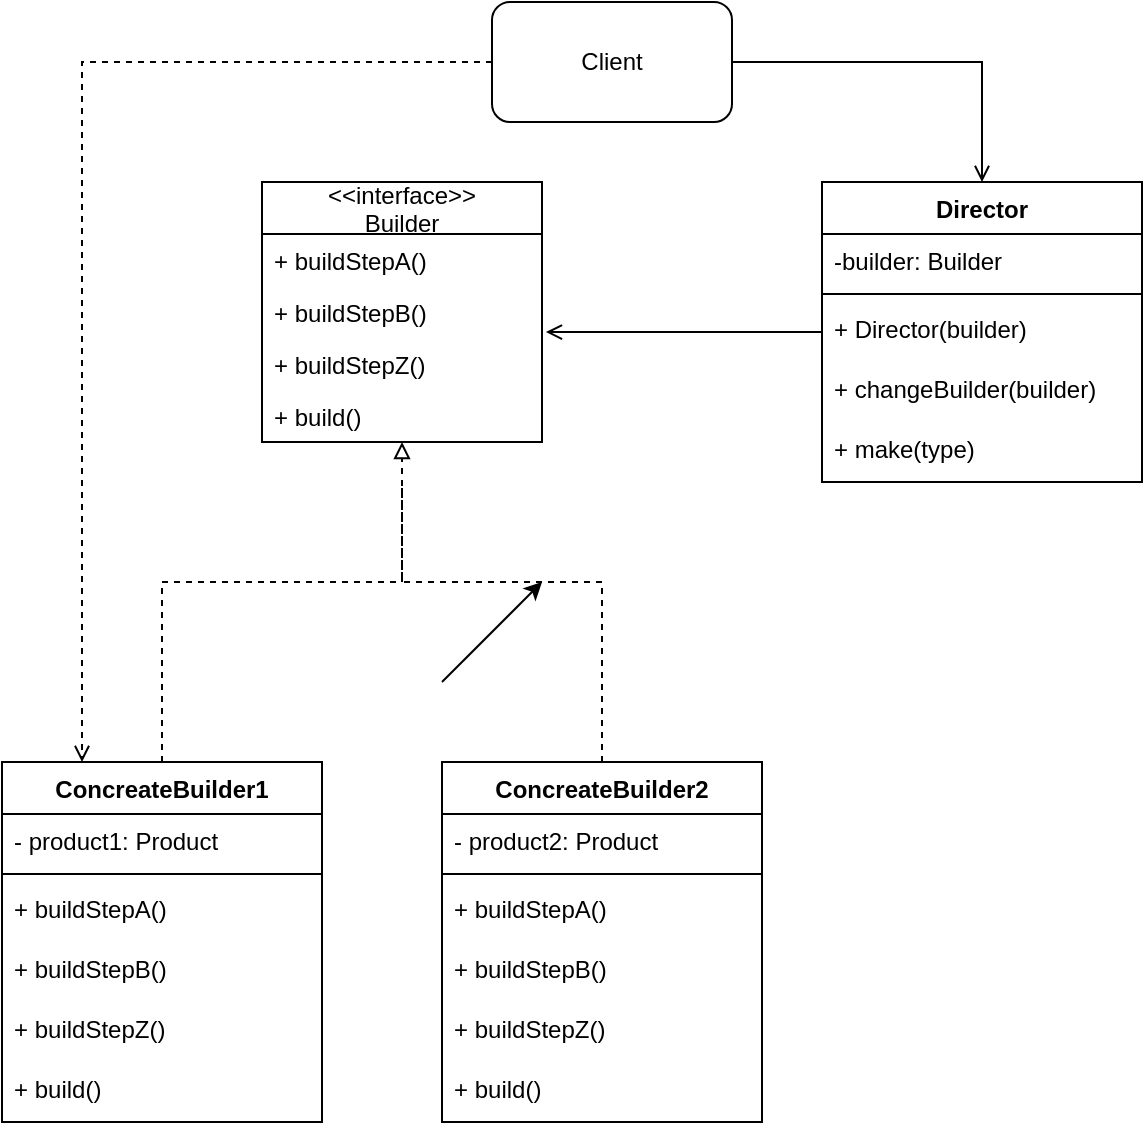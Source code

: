 <mxfile version="13.8.5" type="github">
  <diagram id="uQMTNduU5M9VO_y41otp" name="Page-1">
    <mxGraphModel dx="1298" dy="833" grid="1" gridSize="10" guides="1" tooltips="1" connect="1" arrows="1" fold="1" page="1" pageScale="1" pageWidth="850" pageHeight="1100" math="0" shadow="0">
      <root>
        <mxCell id="0" />
        <mxCell id="1" parent="0" />
        <mxCell id="CMfck4GQb29345A49oTX-46" style="edgeStyle=orthogonalEdgeStyle;rounded=0;orthogonalLoop=1;jettySize=auto;html=1;exitX=0.5;exitY=0;exitDx=0;exitDy=0;dashed=1;startArrow=none;startFill=0;endArrow=none;endFill=0;" parent="1" source="CMfck4GQb29345A49oTX-32" edge="1">
          <mxGeometry relative="1" as="geometry">
            <mxPoint x="380" y="350" as="targetPoint" />
            <Array as="points">
              <mxPoint x="480" y="400" />
              <mxPoint x="380" y="400" />
            </Array>
          </mxGeometry>
        </mxCell>
        <mxCell id="CMfck4GQb29345A49oTX-41" style="edgeStyle=orthogonalEdgeStyle;rounded=0;orthogonalLoop=1;jettySize=auto;html=1;exitX=0.5;exitY=0;exitDx=0;exitDy=0;entryX=0.5;entryY=1;entryDx=0;entryDy=0;entryPerimeter=0;dashed=1;endArrow=block;endFill=0;" parent="1" source="CMfck4GQb29345A49oTX-19" target="CMfck4GQb29345A49oTX-14" edge="1">
          <mxGeometry relative="1" as="geometry">
            <Array as="points">
              <mxPoint x="260" y="400" />
              <mxPoint x="380" y="400" />
            </Array>
          </mxGeometry>
        </mxCell>
        <mxCell id="CMfck4GQb29345A49oTX-19" value="ConcreateBuilder1" style="swimlane;fontStyle=1;align=center;verticalAlign=top;childLayout=stackLayout;horizontal=1;startSize=26;horizontalStack=0;resizeParent=1;resizeParentMax=0;resizeLast=0;collapsible=1;marginBottom=0;direction=east;" parent="1" vertex="1">
          <mxGeometry x="180" y="490" width="160" height="180" as="geometry">
            <mxRectangle x="540" y="281" width="80" height="26" as="alternateBounds" />
          </mxGeometry>
        </mxCell>
        <mxCell id="CMfck4GQb29345A49oTX-20" value="- product1: Product&#xa;" style="text;strokeColor=none;fillColor=none;align=left;verticalAlign=top;spacingLeft=4;spacingRight=4;overflow=hidden;rotatable=0;points=[[0,0.5],[1,0.5]];portConstraint=eastwest;" parent="CMfck4GQb29345A49oTX-19" vertex="1">
          <mxGeometry y="26" width="160" height="26" as="geometry" />
        </mxCell>
        <mxCell id="CMfck4GQb29345A49oTX-21" value="" style="line;strokeWidth=1;fillColor=none;align=left;verticalAlign=middle;spacingTop=-1;spacingLeft=3;spacingRight=3;rotatable=0;labelPosition=right;points=[];portConstraint=eastwest;" parent="CMfck4GQb29345A49oTX-19" vertex="1">
          <mxGeometry y="52" width="160" height="8" as="geometry" />
        </mxCell>
        <mxCell id="CMfck4GQb29345A49oTX-22" value="+ buildStepA()" style="text;strokeColor=none;fillColor=none;align=left;verticalAlign=top;spacingLeft=4;spacingRight=4;overflow=hidden;rotatable=0;points=[[0,0.5],[1,0.5]];portConstraint=eastwest;" parent="CMfck4GQb29345A49oTX-19" vertex="1">
          <mxGeometry y="60" width="160" height="30" as="geometry" />
        </mxCell>
        <mxCell id="CMfck4GQb29345A49oTX-23" value="+ buildStepB()" style="text;strokeColor=none;fillColor=none;align=left;verticalAlign=top;spacingLeft=4;spacingRight=4;overflow=hidden;rotatable=0;points=[[0,0.5],[1,0.5]];portConstraint=eastwest;" parent="CMfck4GQb29345A49oTX-19" vertex="1">
          <mxGeometry y="90" width="160" height="30" as="geometry" />
        </mxCell>
        <mxCell id="CMfck4GQb29345A49oTX-24" value="+ buildStepZ()" style="text;strokeColor=none;fillColor=none;align=left;verticalAlign=top;spacingLeft=4;spacingRight=4;overflow=hidden;rotatable=0;points=[[0,0.5],[1,0.5]];portConstraint=eastwest;" parent="CMfck4GQb29345A49oTX-19" vertex="1">
          <mxGeometry y="120" width="160" height="30" as="geometry" />
        </mxCell>
        <mxCell id="CMfck4GQb29345A49oTX-31" value="+ build()" style="text;strokeColor=none;fillColor=none;align=left;verticalAlign=top;spacingLeft=4;spacingRight=4;overflow=hidden;rotatable=0;points=[[0,0.5],[1,0.5]];portConstraint=eastwest;" parent="CMfck4GQb29345A49oTX-19" vertex="1">
          <mxGeometry y="150" width="160" height="30" as="geometry" />
        </mxCell>
        <mxCell id="CMfck4GQb29345A49oTX-32" value="ConcreateBuilder2" style="swimlane;fontStyle=1;align=center;verticalAlign=top;childLayout=stackLayout;horizontal=1;startSize=26;horizontalStack=0;resizeParent=1;resizeParentMax=0;resizeLast=0;collapsible=1;marginBottom=0;direction=east;" parent="1" vertex="1">
          <mxGeometry x="400" y="490" width="160" height="180" as="geometry">
            <mxRectangle x="540" y="281" width="80" height="26" as="alternateBounds" />
          </mxGeometry>
        </mxCell>
        <mxCell id="CMfck4GQb29345A49oTX-33" value="- product2: Product&#xa;" style="text;strokeColor=none;fillColor=none;align=left;verticalAlign=top;spacingLeft=4;spacingRight=4;overflow=hidden;rotatable=0;points=[[0,0.5],[1,0.5]];portConstraint=eastwest;" parent="CMfck4GQb29345A49oTX-32" vertex="1">
          <mxGeometry y="26" width="160" height="26" as="geometry" />
        </mxCell>
        <mxCell id="CMfck4GQb29345A49oTX-34" value="" style="line;strokeWidth=1;fillColor=none;align=left;verticalAlign=middle;spacingTop=-1;spacingLeft=3;spacingRight=3;rotatable=0;labelPosition=right;points=[];portConstraint=eastwest;" parent="CMfck4GQb29345A49oTX-32" vertex="1">
          <mxGeometry y="52" width="160" height="8" as="geometry" />
        </mxCell>
        <mxCell id="CMfck4GQb29345A49oTX-35" value="+ buildStepA()" style="text;strokeColor=none;fillColor=none;align=left;verticalAlign=top;spacingLeft=4;spacingRight=4;overflow=hidden;rotatable=0;points=[[0,0.5],[1,0.5]];portConstraint=eastwest;" parent="CMfck4GQb29345A49oTX-32" vertex="1">
          <mxGeometry y="60" width="160" height="30" as="geometry" />
        </mxCell>
        <mxCell id="CMfck4GQb29345A49oTX-36" value="+ buildStepB()" style="text;strokeColor=none;fillColor=none;align=left;verticalAlign=top;spacingLeft=4;spacingRight=4;overflow=hidden;rotatable=0;points=[[0,0.5],[1,0.5]];portConstraint=eastwest;" parent="CMfck4GQb29345A49oTX-32" vertex="1">
          <mxGeometry y="90" width="160" height="30" as="geometry" />
        </mxCell>
        <mxCell id="CMfck4GQb29345A49oTX-37" value="+ buildStepZ()" style="text;strokeColor=none;fillColor=none;align=left;verticalAlign=top;spacingLeft=4;spacingRight=4;overflow=hidden;rotatable=0;points=[[0,0.5],[1,0.5]];portConstraint=eastwest;" parent="CMfck4GQb29345A49oTX-32" vertex="1">
          <mxGeometry y="120" width="160" height="30" as="geometry" />
        </mxCell>
        <mxCell id="CMfck4GQb29345A49oTX-38" value="+ build()" style="text;strokeColor=none;fillColor=none;align=left;verticalAlign=top;spacingLeft=4;spacingRight=4;overflow=hidden;rotatable=0;points=[[0,0.5],[1,0.5]];portConstraint=eastwest;" parent="CMfck4GQb29345A49oTX-32" vertex="1">
          <mxGeometry y="150" width="160" height="30" as="geometry" />
        </mxCell>
        <mxCell id="CMfck4GQb29345A49oTX-5" value="Director" style="swimlane;fontStyle=1;align=center;verticalAlign=top;childLayout=stackLayout;horizontal=1;startSize=26;horizontalStack=0;resizeParent=1;resizeParentMax=0;resizeLast=0;collapsible=1;marginBottom=0;direction=east;" parent="1" vertex="1">
          <mxGeometry x="590" y="200" width="160" height="150" as="geometry">
            <mxRectangle x="540" y="281" width="80" height="26" as="alternateBounds" />
          </mxGeometry>
        </mxCell>
        <mxCell id="CMfck4GQb29345A49oTX-6" value="-builder: Builder&#xa;" style="text;strokeColor=none;fillColor=none;align=left;verticalAlign=top;spacingLeft=4;spacingRight=4;overflow=hidden;rotatable=0;points=[[0,0.5],[1,0.5]];portConstraint=eastwest;" parent="CMfck4GQb29345A49oTX-5" vertex="1">
          <mxGeometry y="26" width="160" height="26" as="geometry" />
        </mxCell>
        <mxCell id="CMfck4GQb29345A49oTX-7" value="" style="line;strokeWidth=1;fillColor=none;align=left;verticalAlign=middle;spacingTop=-1;spacingLeft=3;spacingRight=3;rotatable=0;labelPosition=right;points=[];portConstraint=eastwest;" parent="CMfck4GQb29345A49oTX-5" vertex="1">
          <mxGeometry y="52" width="160" height="8" as="geometry" />
        </mxCell>
        <mxCell id="CMfck4GQb29345A49oTX-8" value="+ Director(builder)" style="text;strokeColor=none;fillColor=none;align=left;verticalAlign=top;spacingLeft=4;spacingRight=4;overflow=hidden;rotatable=0;points=[[0,0.5],[1,0.5]];portConstraint=eastwest;" parent="CMfck4GQb29345A49oTX-5" vertex="1">
          <mxGeometry y="60" width="160" height="30" as="geometry" />
        </mxCell>
        <mxCell id="CMfck4GQb29345A49oTX-16" value="+ changeBuilder(builder)" style="text;strokeColor=none;fillColor=none;align=left;verticalAlign=top;spacingLeft=4;spacingRight=4;overflow=hidden;rotatable=0;points=[[0,0.5],[1,0.5]];portConstraint=eastwest;" parent="CMfck4GQb29345A49oTX-5" vertex="1">
          <mxGeometry y="90" width="160" height="30" as="geometry" />
        </mxCell>
        <mxCell id="CMfck4GQb29345A49oTX-18" value="+ make(type)" style="text;strokeColor=none;fillColor=none;align=left;verticalAlign=top;spacingLeft=4;spacingRight=4;overflow=hidden;rotatable=0;points=[[0,0.5],[1,0.5]];portConstraint=eastwest;" parent="CMfck4GQb29345A49oTX-5" vertex="1">
          <mxGeometry y="120" width="160" height="30" as="geometry" />
        </mxCell>
        <mxCell id="CMfck4GQb29345A49oTX-10" value="&lt;&lt;interface&gt;&gt;&#xa;Builder" style="swimlane;fontStyle=0;childLayout=stackLayout;horizontal=1;startSize=26;fillColor=none;horizontalStack=0;resizeParent=1;resizeParentMax=0;resizeLast=0;collapsible=1;marginBottom=0;" parent="1" vertex="1">
          <mxGeometry x="310" y="200" width="140" height="130" as="geometry" />
        </mxCell>
        <mxCell id="CMfck4GQb29345A49oTX-11" value="+ buildStepA()&#xa;" style="text;strokeColor=none;fillColor=none;align=left;verticalAlign=top;spacingLeft=4;spacingRight=4;overflow=hidden;rotatable=0;points=[[0,0.5],[1,0.5]];portConstraint=eastwest;" parent="CMfck4GQb29345A49oTX-10" vertex="1">
          <mxGeometry y="26" width="140" height="26" as="geometry" />
        </mxCell>
        <mxCell id="CMfck4GQb29345A49oTX-12" value="+ buildStepB()" style="text;strokeColor=none;fillColor=none;align=left;verticalAlign=top;spacingLeft=4;spacingRight=4;overflow=hidden;rotatable=0;points=[[0,0.5],[1,0.5]];portConstraint=eastwest;" parent="CMfck4GQb29345A49oTX-10" vertex="1">
          <mxGeometry y="52" width="140" height="26" as="geometry" />
        </mxCell>
        <mxCell id="CMfck4GQb29345A49oTX-13" value="+ buildStepZ()" style="text;strokeColor=none;fillColor=none;align=left;verticalAlign=top;spacingLeft=4;spacingRight=4;overflow=hidden;rotatable=0;points=[[0,0.5],[1,0.5]];portConstraint=eastwest;" parent="CMfck4GQb29345A49oTX-10" vertex="1">
          <mxGeometry y="78" width="140" height="26" as="geometry" />
        </mxCell>
        <mxCell id="CMfck4GQb29345A49oTX-14" value="+ build()" style="text;strokeColor=none;fillColor=none;align=left;verticalAlign=top;spacingLeft=4;spacingRight=4;overflow=hidden;rotatable=0;points=[[0,0.5],[1,0.5]];portConstraint=eastwest;" parent="CMfck4GQb29345A49oTX-10" vertex="1">
          <mxGeometry y="104" width="140" height="26" as="geometry" />
        </mxCell>
        <mxCell id="CMfck4GQb29345A49oTX-49" style="edgeStyle=orthogonalEdgeStyle;rounded=0;orthogonalLoop=1;jettySize=auto;html=1;exitX=1;exitY=0.5;exitDx=0;exitDy=0;entryX=0.5;entryY=0;entryDx=0;entryDy=0;startArrow=none;startFill=0;endArrow=open;endFill=0;" parent="1" source="CMfck4GQb29345A49oTX-48" target="CMfck4GQb29345A49oTX-5" edge="1">
          <mxGeometry relative="1" as="geometry" />
        </mxCell>
        <mxCell id="CMfck4GQb29345A49oTX-50" style="edgeStyle=orthogonalEdgeStyle;rounded=0;orthogonalLoop=1;jettySize=auto;html=1;exitX=0;exitY=0.5;exitDx=0;exitDy=0;entryX=0.25;entryY=0;entryDx=0;entryDy=0;startArrow=none;startFill=0;endArrow=open;endFill=0;dashed=1;" parent="1" source="CMfck4GQb29345A49oTX-48" target="CMfck4GQb29345A49oTX-19" edge="1">
          <mxGeometry relative="1" as="geometry" />
        </mxCell>
        <mxCell id="CMfck4GQb29345A49oTX-48" value="Client" style="rounded=1;whiteSpace=wrap;html=1;" parent="1" vertex="1">
          <mxGeometry x="425" y="110" width="120" height="60" as="geometry" />
        </mxCell>
        <mxCell id="rNm8phcQP6OPOFbFuHeN-1" value="" style="endArrow=classic;html=1;" edge="1" parent="1">
          <mxGeometry width="50" height="50" relative="1" as="geometry">
            <mxPoint x="400" y="450" as="sourcePoint" />
            <mxPoint x="450" y="400" as="targetPoint" />
          </mxGeometry>
        </mxCell>
        <mxCell id="rNm8phcQP6OPOFbFuHeN-2" style="edgeStyle=orthogonalEdgeStyle;rounded=0;orthogonalLoop=1;jettySize=auto;html=1;exitX=0;exitY=0.5;exitDx=0;exitDy=0;entryX=1.014;entryY=-0.115;entryDx=0;entryDy=0;entryPerimeter=0;endArrow=open;endFill=0;" edge="1" parent="1" source="CMfck4GQb29345A49oTX-8" target="CMfck4GQb29345A49oTX-13">
          <mxGeometry relative="1" as="geometry" />
        </mxCell>
      </root>
    </mxGraphModel>
  </diagram>
</mxfile>

